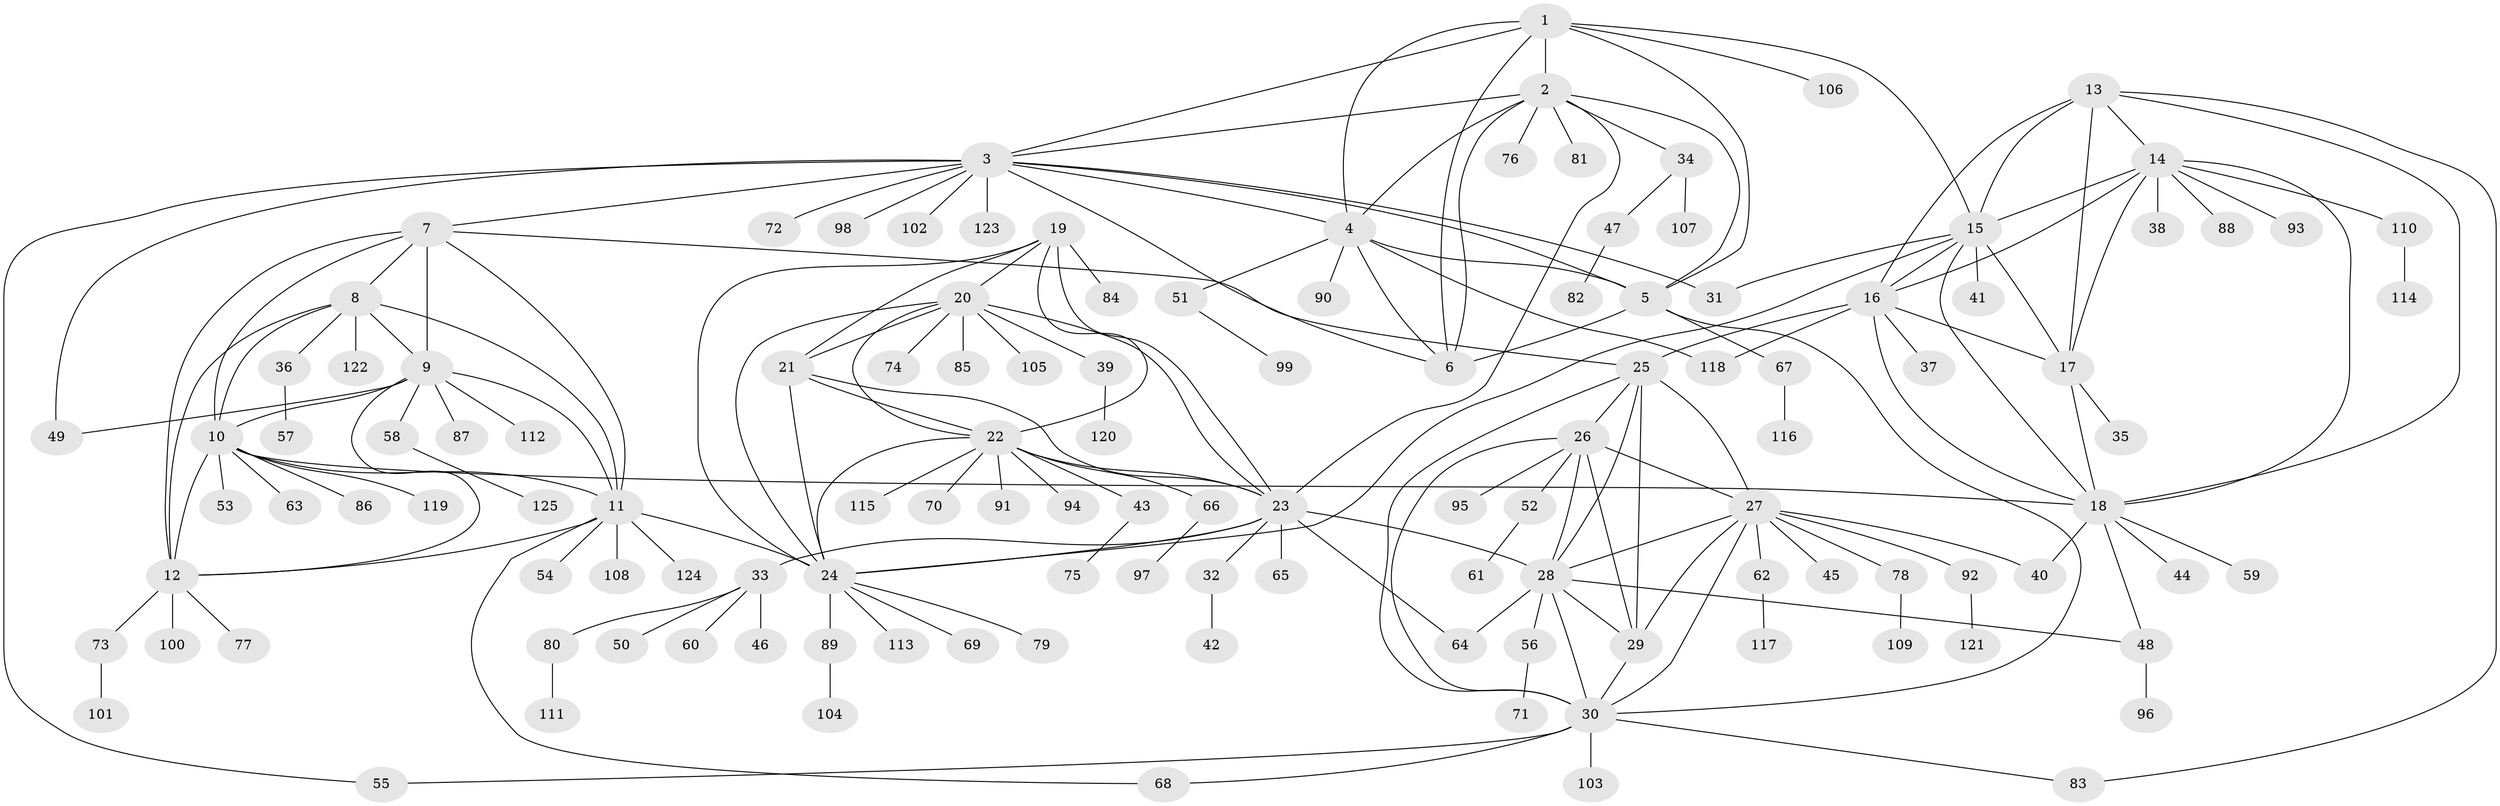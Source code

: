 // coarse degree distribution, {5: 0.05263157894736842, 10: 0.042105263157894736, 12: 0.010526315789473684, 6: 0.042105263157894736, 8: 0.031578947368421054, 7: 0.021052631578947368, 9: 0.042105263157894736, 2: 0.12631578947368421, 1: 0.6105263157894737, 4: 0.010526315789473684, 3: 0.010526315789473684}
// Generated by graph-tools (version 1.1) at 2025/24/03/03/25 07:24:14]
// undirected, 125 vertices, 189 edges
graph export_dot {
graph [start="1"]
  node [color=gray90,style=filled];
  1;
  2;
  3;
  4;
  5;
  6;
  7;
  8;
  9;
  10;
  11;
  12;
  13;
  14;
  15;
  16;
  17;
  18;
  19;
  20;
  21;
  22;
  23;
  24;
  25;
  26;
  27;
  28;
  29;
  30;
  31;
  32;
  33;
  34;
  35;
  36;
  37;
  38;
  39;
  40;
  41;
  42;
  43;
  44;
  45;
  46;
  47;
  48;
  49;
  50;
  51;
  52;
  53;
  54;
  55;
  56;
  57;
  58;
  59;
  60;
  61;
  62;
  63;
  64;
  65;
  66;
  67;
  68;
  69;
  70;
  71;
  72;
  73;
  74;
  75;
  76;
  77;
  78;
  79;
  80;
  81;
  82;
  83;
  84;
  85;
  86;
  87;
  88;
  89;
  90;
  91;
  92;
  93;
  94;
  95;
  96;
  97;
  98;
  99;
  100;
  101;
  102;
  103;
  104;
  105;
  106;
  107;
  108;
  109;
  110;
  111;
  112;
  113;
  114;
  115;
  116;
  117;
  118;
  119;
  120;
  121;
  122;
  123;
  124;
  125;
  1 -- 2;
  1 -- 3;
  1 -- 4;
  1 -- 5;
  1 -- 6;
  1 -- 15;
  1 -- 106;
  2 -- 3;
  2 -- 4;
  2 -- 5;
  2 -- 6;
  2 -- 23;
  2 -- 34;
  2 -- 76;
  2 -- 81;
  3 -- 4;
  3 -- 5;
  3 -- 6;
  3 -- 7;
  3 -- 31;
  3 -- 49;
  3 -- 55;
  3 -- 72;
  3 -- 98;
  3 -- 102;
  3 -- 123;
  4 -- 5;
  4 -- 6;
  4 -- 51;
  4 -- 90;
  4 -- 118;
  5 -- 6;
  5 -- 30;
  5 -- 67;
  7 -- 8;
  7 -- 9;
  7 -- 10;
  7 -- 11;
  7 -- 12;
  7 -- 25;
  8 -- 9;
  8 -- 10;
  8 -- 11;
  8 -- 12;
  8 -- 36;
  8 -- 122;
  9 -- 10;
  9 -- 11;
  9 -- 12;
  9 -- 49;
  9 -- 58;
  9 -- 87;
  9 -- 112;
  10 -- 11;
  10 -- 12;
  10 -- 18;
  10 -- 53;
  10 -- 63;
  10 -- 86;
  10 -- 119;
  11 -- 12;
  11 -- 24;
  11 -- 54;
  11 -- 68;
  11 -- 108;
  11 -- 124;
  12 -- 73;
  12 -- 77;
  12 -- 100;
  13 -- 14;
  13 -- 15;
  13 -- 16;
  13 -- 17;
  13 -- 18;
  13 -- 83;
  14 -- 15;
  14 -- 16;
  14 -- 17;
  14 -- 18;
  14 -- 38;
  14 -- 88;
  14 -- 93;
  14 -- 110;
  15 -- 16;
  15 -- 17;
  15 -- 18;
  15 -- 24;
  15 -- 31;
  15 -- 41;
  16 -- 17;
  16 -- 18;
  16 -- 25;
  16 -- 37;
  16 -- 118;
  17 -- 18;
  17 -- 35;
  18 -- 40;
  18 -- 44;
  18 -- 48;
  18 -- 59;
  19 -- 20;
  19 -- 21;
  19 -- 22;
  19 -- 23;
  19 -- 24;
  19 -- 84;
  20 -- 21;
  20 -- 22;
  20 -- 23;
  20 -- 24;
  20 -- 39;
  20 -- 74;
  20 -- 85;
  20 -- 105;
  21 -- 22;
  21 -- 23;
  21 -- 24;
  22 -- 23;
  22 -- 24;
  22 -- 43;
  22 -- 66;
  22 -- 70;
  22 -- 91;
  22 -- 94;
  22 -- 115;
  23 -- 24;
  23 -- 28;
  23 -- 32;
  23 -- 33;
  23 -- 64;
  23 -- 65;
  24 -- 69;
  24 -- 79;
  24 -- 89;
  24 -- 113;
  25 -- 26;
  25 -- 27;
  25 -- 28;
  25 -- 29;
  25 -- 30;
  26 -- 27;
  26 -- 28;
  26 -- 29;
  26 -- 30;
  26 -- 52;
  26 -- 95;
  27 -- 28;
  27 -- 29;
  27 -- 30;
  27 -- 40;
  27 -- 45;
  27 -- 62;
  27 -- 78;
  27 -- 92;
  28 -- 29;
  28 -- 30;
  28 -- 48;
  28 -- 56;
  28 -- 64;
  29 -- 30;
  30 -- 55;
  30 -- 68;
  30 -- 83;
  30 -- 103;
  32 -- 42;
  33 -- 46;
  33 -- 50;
  33 -- 60;
  33 -- 80;
  34 -- 47;
  34 -- 107;
  36 -- 57;
  39 -- 120;
  43 -- 75;
  47 -- 82;
  48 -- 96;
  51 -- 99;
  52 -- 61;
  56 -- 71;
  58 -- 125;
  62 -- 117;
  66 -- 97;
  67 -- 116;
  73 -- 101;
  78 -- 109;
  80 -- 111;
  89 -- 104;
  92 -- 121;
  110 -- 114;
}
